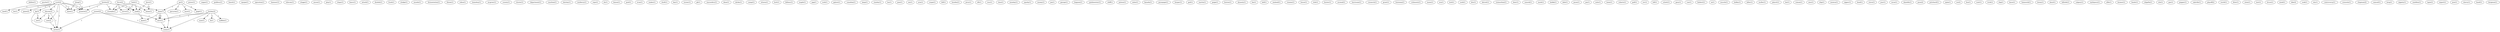 digraph G {
  debbie [ label="debbie(1)" ];
  psycho [ label="psycho(1)" ];
  scott [ label="scott(1)" ];
  land [ label="land(1)" ];
  les [ label="les(1)" ];
  game [ label="game(2)" ];
  hp [ label="hp(3)" ];
  idacom [ label="idacom(3)" ];
  com [ label="com(2)" ];
  series [ label="series(1)" ];
  promise [ label="promise(1)" ];
  knee [ label="knee(1)" ];
  power [ label="power(1)" ];
  seppo [ label="seppo(1)" ];
  force [ label="force(2)" ];
  trevor [ label="trevor(1)" ];
  triumph [ label="triumph(1)" ];
  mak [ label="mak(2)" ];
  beam [ label="beam(1)" ];
  goddess [ label="goddess(1)" ];
  beach [ label="beach(1)" ];
  equipe [ label="equipe(1)" ];
  leafs [ label="leafs(1)" ];
  team [ label="team(7)" ];
  operation [ label="operation(1)" ];
  hammer [ label="hammer(1)" ];
  telecom [ label="telecom(1)" ];
  sluggo [ label="sluggo(1)" ];
  anson [ label="anson(1)" ];
  play [ label="play(1)" ];
  chaps [ label="chaps(1)" ];
  bears [ label="bears(1)" ];
  attack [ label="attack(1)" ];
  doodah [ label="doodah(1)" ];
  frack [ label="frack(1)" ];
  sludge [ label="sludge(1)" ];
  mundo [ label="mundo(1)" ];
  fermentation [ label="fermentation(1)" ];
  bloom [ label="bloom(1)" ];
  reksa [ label="reksa(1)" ];
  homeboy [ label="homeboy(1)" ];
  mcgreer [ label="mcgreer(1)" ];
  county [ label="county(1)" ];
  cluster [ label="cluster(1)" ];
  department [ label="department(1)" ];
  machine [ label="machine(1)" ];
  destiny [ label="destiny(1)" ];
  mulberry [ label="mulberry(1)" ];
  repo [ label="repo(1)" ];
  du [ label="du(1)" ];
  lemon [ label="lemon(1)" ];
  pool [ label="pool(1)" ];
  evan [ label="evan(1)" ];
  go [ label="go(3)" ];
  bure [ label="bure(1)" ];
  gagit [ label="gagit(1)" ];
  garryola [ label="garryola(1)" ];
  makes [ label="makes(1)" ];
  draft [ label="draft(1)" ];
  bay [ label="bay(1)" ];
  chris [ label="chris(1)" ];
  kane [ label="kane(1)" ];
  roney [ label="roney(1)" ];
  chris [ label="chris(1)" ];
  turner [ label="turner(1)" ];
  gb [ label="gb(1)" ];
  marauders [ label="marauders(1)" ];
  dean [ label="dean(1)" ];
  skriko [ label="skriko(1)" ];
  campi [ label="campi(1)" ];
  ottawa [ label="ottawa(1)" ];
  hockey [ label="hockey(2)" ];
  man [ label="man(1)" ];
  fa [ label="fa(1)" ];
  buffalo [ label="buffalo(1)" ];
  butt [ label="butt(1)" ];
  bowles [ label="bowles(2)" ];
  doug [ label="doug(1)" ];
  leblanc [ label="leblanc(1)" ];
  maple [ label="maple(1)" ];
  gag [ label="gag(1)" ];
  rock [ label="rock(1)" ];
  galore [ label="galore(1)" ];
  canadian [ label="canadian(1)" ];
  lamp [ label="lamp(1)" ];
  stanley [ label="stanley(1)" ];
  lau [ label="lau(1)" ];
  jane [ label="jane(1)" ];
  em [ label="em(1)" ];
  arm [ label="arm(1)" ];
  coupe [ label="coupe(1)" ];
  bill [ label="bill(1)" ];
  houdini [ label="houdini(1)" ];
  jerry [ label="jerry(1)" ];
  sfb [ label="sfb(1)" ];
  ross [ label="ross(1)" ];
  timo [ label="timo(1)" ];
  monday [ label="monday(1)" ];
  sparky [ label="sparky(1)" ];
  money [ label="money(1)" ];
  joe [ label="joe(1)" ];
  george [ label="george(1)" ];
  leaguen [ label="leaguen(1)" ];
  goobmeister [ label="goobmeister(1)" ];
  ext [ label="ext(1)" ];
  shiff [ label="shiff(1)" ];
  poteux [ label="poteux(1)" ];
  salmi [ label="salmi(1)" ];
  kanada [ label="kanada(1)" ];
  paranjape [ label="paranjape(1)" ];
  burger [ label="burger(1)" ];
  gail [ label="gail(1)" ];
  martin [ label="martin(1)" ];
  paige [ label="paige(1)" ];
  boston [ label="boston(1)" ];
  dynasty [ label="dynasty(1)" ];
  fan [ label="fan(1)" ];
  dave [ label="dave(1)" ];
  hell [ label="hell(1)" ];
  zealand [ label="zealand(1)" ];
  stanias [ label="stanias(1)" ];
  bosse [ label="bosse(1)" ];
  club [ label="club(1)" ];
  buster [ label="buster(1)" ];
  arsenal [ label="arsenal(1)" ];
  hurricane [ label="hurricane(1)" ];
  research [ label="research(1)" ];
  grant [ label="grant(1)" ];
  louisiana [ label="louisiana(1)" ];
  schmautz [ label="schmautz(1)" ];
  mann [ label="mann(1)" ];
  era [ label="era(1)" ];
  lord [ label="lord(1)" ];
  usenet [ label="usenet(2)" ];
  sock [ label="sock(1)" ];
  lets [ label="lets(1)" ];
  detroit [ label="detroit(1)" ];
  icemachine [ label="icemachine(1)" ];
  beer [ label="beer(1)" ];
  canuck [ label="canuck(1)" ];
  mark [ label="mark(1)" ];
  heikki [ label="heikki(1)" ];
  dale [ label="dale(1)" ];
  jason [ label="jason(1)" ];
  jan [ label="jan(1)" ];
  oulu [ label="oulu(1)" ];
  teem [ label="teem(1)" ];
  robarts [ label="robarts(1)" ];
  golf [ label="golf(1)" ];
  rev [ label="rev(1)" ];
  hill [ label="hill(1)" ];
  schott [ label="schott(1)" ];
  gary [ label="gary(1)" ];
  van [ label="van(1)" ];
  hiebert [ label="hiebert(1)" ];
  oz [ label="oz(1)" ];
  muscle [ label="muscle(1)" ];
  bobby [ label="bobby(1)" ];
  killer [ label="killer(1)" ];
  muller [ label="muller(1)" ];
  jukurit [ label="jukurit(1)" ];
  hat [ label="hat(1)" ];
  roman [ label="roman(1)" ];
  ems [ label="ems(1)" ];
  chip [ label="chip(1)" ];
  monica [ label="monica(1)" ];
  zipper [ label="zipper(1)" ];
  head [ label="head(1)" ];
  steve [ label="steve(1)" ];
  jour [ label="jour(1)" ];
  mraz [ label="mraz(1)" ];
  danielle [ label="danielle(1)" ];
  posn [ label="posn(2)" ];
  pritchard [ label="pritchard(1)" ];
  ojala [ label="ojala(1)" ];
  ice [ label="ice(2)" ];
  lisa [ label="lisa(1)" ];
  scott [ label="scott(2)" ];
  wait [ label="wait(1)" ];
  trick [ label="trick(1)" ];
  dog [ label="dog(1)" ];
  lance [ label="lance(1)" ];
  homesick [ label="homesick(1)" ];
  lewey [ label="lewey(1)" ];
  daryl [ label="daryl(1)" ];
  hillside [ label="hillside(1)" ];
  calgary [ label="calgary(1)" ];
  myllypuro [ label="myllypuro(1)" ];
  ulfie [ label="ulfie(1)" ];
  kramer [ label="kramer(1)" ];
  heads [ label="heads(1)" ];
  shigella [ label="shigella(1)" ];
  isle [ label="isle(1)" ];
  gax [ label="gax(1)" ];
  pepper [ label="pepper(1)" ];
  oakville [ label="oakville(1)" ];
  playoff [ label="playoff(2)" ];
  world [ label="world(1)" ];
  blow [ label="blow(1)" ];
  stein [ label="stein(1)" ];
  test [ label="test(1)" ];
  bruce [ label="bruce(1)" ];
  mind [ label="mind(1)" ];
  loke [ label="loke(2)" ];
  cook [ label="cook(1)" ];
  city [ label="city(1)" ];
  controversy [ label="controversy(1)" ];
  creosote [ label="creosote(1)" ];
  chapman [ label="chapman(2)" ];
  samuel [ label="samuel(1)" ];
  borg [ label="borg(1)" ];
  zippety [ label="zippety(1)" ];
  sneddon [ label="sneddon(1)" ];
  tapio [ label="tapio(1)" ];
  expert [ label="expert(1)" ];
  jose [ label="jose(1)" ];
  cherry [ label="cherry(1)" ];
  band [ label="band(1)" ];
  bergman [ label="bergman(1)" ];
  scott -> land [ label="1" ];
  scott -> les [ label="1" ];
  scott -> game [ label="1" ];
  scott -> hp [ label="2" ];
  scott -> idacom [ label="2" ];
  scott -> com [ label="2" ];
  scott -> series [ label="1" ];
  scott -> promise [ label="1" ];
  scott -> knee [ label="1" ];
  force -> trevor [ label="1" ];
  force -> triumph [ label="1" ];
  force -> mak [ label="1" ];
  force -> beam [ label="1" ];
  leafs -> trevor [ label="1" ];
  leafs -> team [ label="1" ];
  leafs -> triumph [ label="1" ];
  leafs -> mak [ label="1" ];
  go -> team [ label="1" ];
  go -> bure [ label="2" ];
  go -> gagit [ label="2" ];
  go -> garryola [ label="1" ];
  team -> chris [ label="2" ];
  team -> kane [ label="1" ];
  team -> roney [ label="2" ];
  team -> chris [ label="2" ];
  hockey -> man [ label="1" ];
  hockey -> fa [ label="1" ];
  hockey -> chris [ label="1" ];
  hockey -> roney [ label="1" ];
  hockey -> buffalo [ label="1" ];
  hockey -> chris [ label="1" ];
  bowles -> triumph [ label="1" ];
  bowles -> mak [ label="1" ];
  bowles -> promise [ label="1" ];
  bowles -> knee [ label="1" ];
  doug -> promise [ label="1" ];
  doug -> knee [ label="1" ];
  hp -> series [ label="1" ];
  hp -> ext [ label="1" ];
  idacom -> com [ label="2" ];
  idacom -> series [ label="1" ];
  idacom -> ext [ label="1" ];
  dave -> mak [ label="1" ];
  dave -> beam [ label="1" ];
  com -> series [ label="1" ];
  mak -> kane [ label="1" ];
  chris -> roney [ label="1" ];
  usenet -> roney [ label="1" ];
  usenet -> series [ label="1" ];
  usenet -> chris [ label="1" ];
  scott -> promise [ label="1" ];
  scott -> knee [ label="1" ];
}
